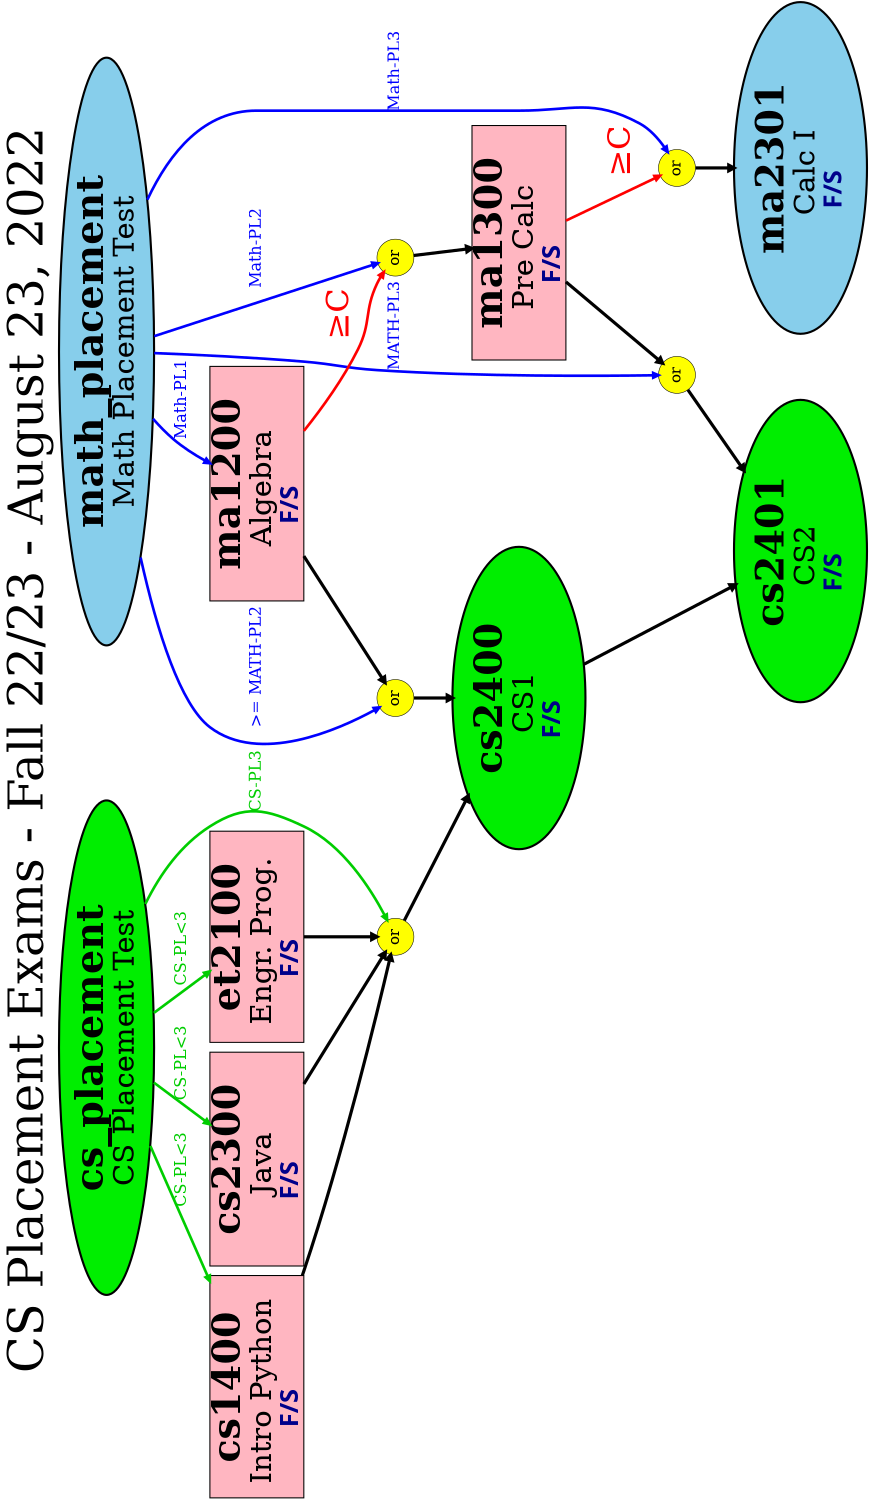 # 0 "cs_placement.dotcc"
# 0 "<built-in>"
# 0 "<command-line>"
# 1 "cs_placement.dotcc"


# 1 "eecs_prereq_design.h" 1
# 4 "cs_placement.dotcc" 2




digraph cs_placement {

 rankdir=TB;



 size="10,7"







 ranksep="1.0"


 graph [ dpi = 600 ];


 landscape=true


 labelloc="t"
 fontsize=90
    label="CS Placement Exams - Fall 22/23 - August 23, 2022"


 node [shape=oval, sides=4, penwidth=4, style = "filled", fontcolor=black, fillcolor=green2,width=0.25,margin="0,0",fontsize=28] ; cs_placement [margin="0,0", label= < <FONT POINT-SIZE="72"> <b> cs_placement </b> </FONT> <br/> <FONT POINT-SIZE="55"> CS Placement Test </FONT> >];
 node [shape=oval, sides=4, penwidth=4, style = "filled", fontcolor=black, fillcolor=skyblue,width=0.25,margin="0,0",fontsize=28] ; math_placement [margin="0,0", label= < <FONT POINT-SIZE="72"> <b> math_placement </b> </FONT> <br/> <FONT POINT-SIZE="55"> Math Placement Test </FONT> >];



 node [shape = box, penwidth=2, style = filled, fontcolor=black, fillcolor=lightpink,width=0.25,margin="0,0",fontsize=28] ; cs1400 [margin="0,0", label= < <FONT POINT-SIZE="72"> <b> cs1400 </b> </FONT> <br/> <FONT POINT-SIZE="55"> Intro Python </FONT> <FONT POINT-SIZE="50"> <br /> </FONT> <FONT POINT-SIZE="48" face="Impact"> <FONT COLOR="darkblue"><b> F/S </b></FONT>   </FONT> >, ];

 cs_placement -> cs1400 [ label = "CS-PL<3", fontsize=30, fontcolor=green3, penwidth=5, color=green3, style=bold]
 node [shape = box, penwidth=2, style = filled, fontcolor=black, fillcolor=lightpink,width=0.25,margin="0,0",fontsize=28] ; cs2300 [margin="0,0", label= < <FONT POINT-SIZE="72"> <b> cs2300 </b> </FONT> <br/> <FONT POINT-SIZE="55"> Java </FONT> <FONT POINT-SIZE="50"> <br /> </FONT> <FONT POINT-SIZE="48" face="Impact"> <FONT COLOR="darkblue"><b> F/S </b></FONT>   </FONT> >, ];
 cs_placement -> cs2300 [ label = "CS-PL<3", fontsize=30, fontcolor=green3, penwidth=5, color=green3, style=bold]
 node [shape = box, penwidth=2, style = filled, fontcolor=black, fillcolor=lightpink,width=0.25,margin="0,0",fontsize=28] ; et2100 [margin="0,0", label= < <FONT POINT-SIZE="72"> <b> et2100 </b> </FONT> <br/> <FONT POINT-SIZE="55"> Engr. Prog. </FONT> <FONT POINT-SIZE="50"> <br /> </FONT> <FONT POINT-SIZE="48" face="Impact"> <FONT COLOR="darkblue"><b> F/S </b></FONT>   </FONT> >, ];
 cs_placement -> et2100 [ label = "CS-PL<3", fontsize=30, fontcolor=green3, penwidth=5, color=green3, style=bold]




    node [shape = box, penwidth=2, style = filled, fontcolor=black, fillcolor=lightpink,width=0.25,margin="0,0",fontsize=28] ; ma1200 [margin="0,0", label= < <FONT POINT-SIZE="72"> <b> ma1200 </b> </FONT> <br/> <FONT POINT-SIZE="55"> Algebra </FONT> <FONT POINT-SIZE="50"> <br /> </FONT> <FONT POINT-SIZE="48" face="Impact"> <FONT COLOR="darkblue"><b> F/S </b></FONT>   </FONT> >, ];
 math_placement -> ma1200 [ label = "Math-PL1", fontsize=30, fontcolor=blue, penwidth=5, color=blue, style=bold]


    node [shape = box, penwidth=2, style = filled, fontcolor=black, fillcolor=lightpink,width=0.25,margin="0,0",fontsize=28] ; ma1300 [margin="0,0", label= < <FONT POINT-SIZE="72"> <b> ma1300 </b> </FONT> <br/> <FONT POINT-SIZE="55"> Pre Calc </FONT> <FONT POINT-SIZE="50"> <br /> </FONT> <FONT POINT-SIZE="48" face="Impact"> <FONT COLOR="darkblue"><b> F/S </b></FONT>   </FONT> >, ];

 node [shape=circle, style = "filled", penwidth=1, fontcolor=black, fillcolor=yellow] ; ma1300_or [label=" or "];
 ma1300_or -> ma1300 [penwidth=6]
 ma1200 -> ma1300_or [ label = " ≥C", fontsize=60, fontcolor=red, penwidth=5, color=red, style=bold]
 math_placement -> ma1300_or [ label = "Math-PL2", fontsize=30, fontcolor=blue, penwidth=5, color=blue, style=bold]



    node [shape=oval, sides=4, penwidth=4, style = "filled", fontcolor=black, fillcolor=skyblue,width=0.25,margin="0,0",fontsize=28] ; ma2301 [margin="0,0", label= < <FONT POINT-SIZE="72"> <b> ma2301 </b> </FONT> <br/> <FONT POINT-SIZE="55"> Calc I </FONT> <FONT POINT-SIZE="50"> <br /> </FONT> <FONT POINT-SIZE="48" face="Impact"> <FONT COLOR="darkblue"><b> F/S </b></FONT>   </FONT> >, ];

 node [shape=circle, style = "filled", penwidth=1, fontcolor=black, fillcolor=yellow] ; ma2301_or [label=" or "];
 ma2301_or -> ma2301 [penwidth=6]
 ma1300 -> ma2301_or [ label = " ≥C", fontsize=60, fontcolor=red, penwidth=5, color=red, style=bold]
 math_placement -> ma2301_or [ label = "Math-PL3", fontsize=30, fontcolor=blue, penwidth=5, color=blue, style=bold]


 node [shape=oval, sides=4, penwidth=4, style = "filled", fontcolor=black, fillcolor=green2,width=0.25,margin="0,0",fontsize=28] ; cs2400 [margin="0,0", label= < <FONT POINT-SIZE="72"> <b> cs2400 </b> </FONT> <br/> <FONT POINT-SIZE="55"> CS1 </FONT> <FONT POINT-SIZE="50"> <br /> </FONT> <FONT POINT-SIZE="48" face="Impact"> <FONT COLOR="darkblue"><b> F/S </b></FONT>   </FONT> >, ];


 node [shape=circle, style = "filled", penwidth=1, fontcolor=black, fillcolor=yellow] ; cs2400_or [label=" or "];
 cs2400_or -> cs2400 [penwidth=6]
 cs1400 -> cs2400_or [penwidth=6]
 cs2300 -> cs2400_or [penwidth=6]
 et2100 -> cs2400_or [penwidth=6]
 cs_placement -> cs2400_or [ label = "CS-PL3", fontsize=30, fontcolor=green3, penwidth=5, color=green3, style=bold]
 node [shape=circle, style = "filled", penwidth=1, fontcolor=black, fillcolor=yellow] ; cs2400_mor [label=" or "];
 ma1200 -> cs2400_mor [penwidth=6]
 cs2400_mor -> cs2400 [penwidth=6]
 math_placement -> cs2400_mor [ label = ">= MATH-PL2", fontsize=30, fontcolor=blue, penwidth=5, color=blue, style=bold]

 node [shape=oval, sides=4, penwidth=4, style = "filled", fontcolor=black, fillcolor=green2,width=0.25,margin="0,0",fontsize=28] ; cs2401 [margin="0,0", label= < <FONT POINT-SIZE="72"> <b> cs2401 </b> </FONT> <br/> <FONT POINT-SIZE="55"> CS2 </FONT> <FONT POINT-SIZE="50"> <br /> </FONT> <FONT POINT-SIZE="48" face="Impact"> <FONT COLOR="darkblue"><b> F/S </b></FONT>   </FONT> >, ];

 node [shape=circle, style = "filled", penwidth=1, fontcolor=black, fillcolor=yellow] ; cs2401_or [label=" or "];
 cs2400 -> cs2401 [penwidth=6]
 cs2401_or -> cs2401 [penwidth=6]
 ma1300 -> cs2401_or [penwidth=6]
 math_placement -> cs2401_or [ label = "MATH-PL3", fontsize=30, fontcolor=blue, penwidth=5, color=blue, style=bold]

}
